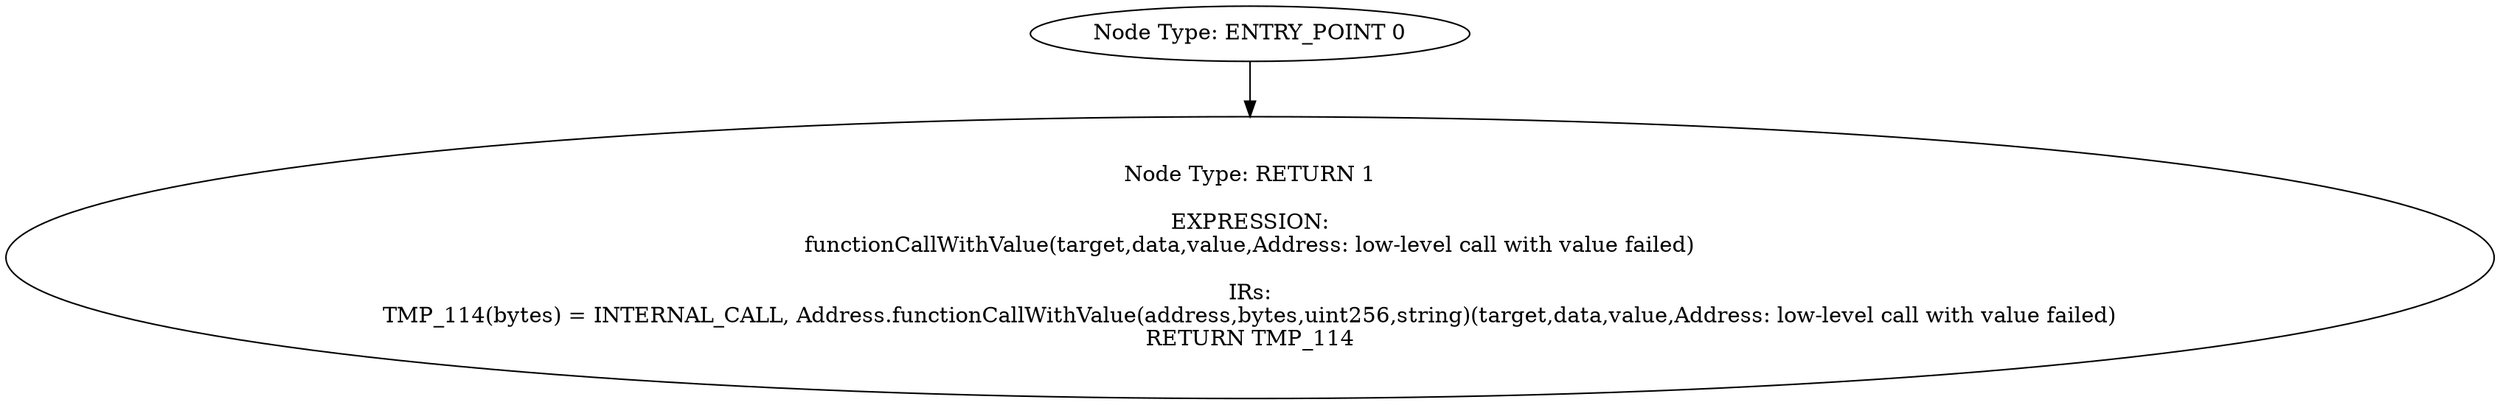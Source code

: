 digraph{
0[label="Node Type: ENTRY_POINT 0
"];
0->1;
1[label="Node Type: RETURN 1

EXPRESSION:
functionCallWithValue(target,data,value,Address: low-level call with value failed)

IRs:
TMP_114(bytes) = INTERNAL_CALL, Address.functionCallWithValue(address,bytes,uint256,string)(target,data,value,Address: low-level call with value failed)
RETURN TMP_114"];
}
